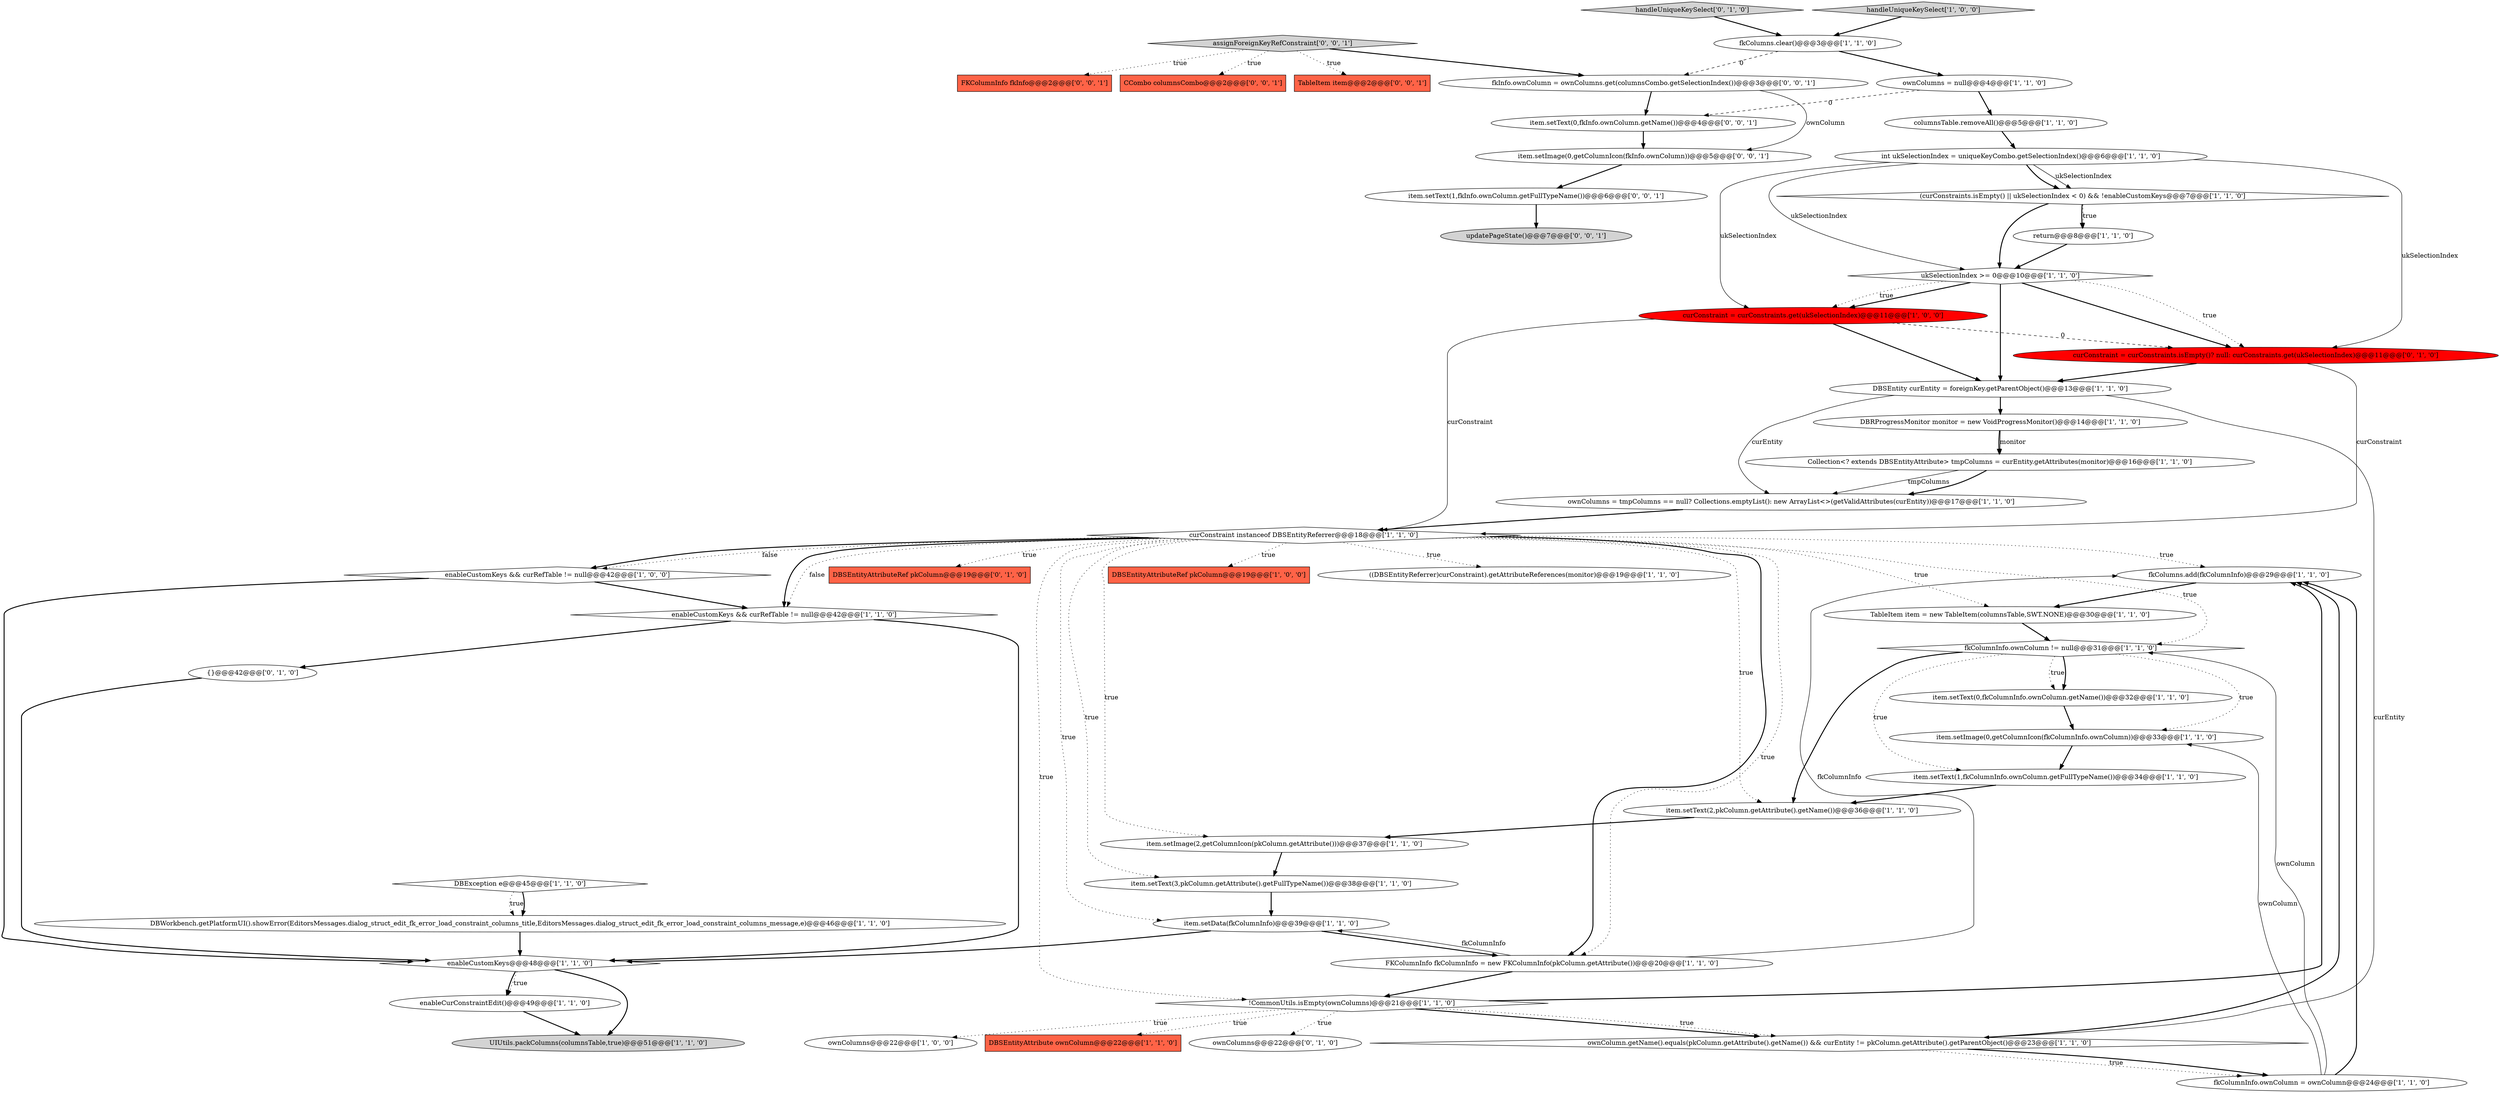 digraph {
33 [style = filled, label = "enableCustomKeys@@@48@@@['1', '1', '0']", fillcolor = white, shape = diamond image = "AAA0AAABBB1BBB"];
44 [style = filled, label = "item.setImage(0,getColumnIcon(fkInfo.ownColumn))@@@5@@@['0', '0', '1']", fillcolor = white, shape = ellipse image = "AAA0AAABBB3BBB"];
15 [style = filled, label = "columnsTable.removeAll()@@@5@@@['1', '1', '0']", fillcolor = white, shape = ellipse image = "AAA0AAABBB1BBB"];
17 [style = filled, label = "(curConstraints.isEmpty() || ukSelectionIndex < 0) && !enableCustomKeys@@@7@@@['1', '1', '0']", fillcolor = white, shape = diamond image = "AAA0AAABBB1BBB"];
27 [style = filled, label = "DBSEntity curEntity = foreignKey.getParentObject()@@@13@@@['1', '1', '0']", fillcolor = white, shape = ellipse image = "AAA0AAABBB1BBB"];
49 [style = filled, label = "item.setText(1,fkInfo.ownColumn.getFullTypeName())@@@6@@@['0', '0', '1']", fillcolor = white, shape = ellipse image = "AAA0AAABBB3BBB"];
35 [style = filled, label = "fkColumns.add(fkColumnInfo)@@@29@@@['1', '1', '0']", fillcolor = white, shape = ellipse image = "AAA0AAABBB1BBB"];
2 [style = filled, label = "DBException e@@@45@@@['1', '1', '0']", fillcolor = white, shape = diamond image = "AAA0AAABBB1BBB"];
5 [style = filled, label = "item.setImage(2,getColumnIcon(pkColumn.getAttribute()))@@@37@@@['1', '1', '0']", fillcolor = white, shape = ellipse image = "AAA0AAABBB1BBB"];
52 [style = filled, label = "assignForeignKeyRefConstraint['0', '0', '1']", fillcolor = lightgray, shape = diamond image = "AAA0AAABBB3BBB"];
46 [style = filled, label = "fkInfo.ownColumn = ownColumns.get(columnsCombo.getSelectionIndex())@@@3@@@['0', '0', '1']", fillcolor = white, shape = ellipse image = "AAA0AAABBB3BBB"];
40 [style = filled, label = "ownColumns@@@22@@@['0', '1', '0']", fillcolor = white, shape = ellipse image = "AAA0AAABBB2BBB"];
3 [style = filled, label = "!CommonUtils.isEmpty(ownColumns)@@@21@@@['1', '1', '0']", fillcolor = white, shape = diamond image = "AAA0AAABBB1BBB"];
22 [style = filled, label = "return@@@8@@@['1', '1', '0']", fillcolor = white, shape = ellipse image = "AAA0AAABBB1BBB"];
6 [style = filled, label = "item.setImage(0,getColumnIcon(fkColumnInfo.ownColumn))@@@33@@@['1', '1', '0']", fillcolor = white, shape = ellipse image = "AAA0AAABBB1BBB"];
48 [style = filled, label = "item.setText(0,fkInfo.ownColumn.getName())@@@4@@@['0', '0', '1']", fillcolor = white, shape = ellipse image = "AAA0AAABBB3BBB"];
32 [style = filled, label = "item.setText(1,fkColumnInfo.ownColumn.getFullTypeName())@@@34@@@['1', '1', '0']", fillcolor = white, shape = ellipse image = "AAA0AAABBB1BBB"];
43 [style = filled, label = "handleUniqueKeySelect['0', '1', '0']", fillcolor = lightgray, shape = diamond image = "AAA0AAABBB2BBB"];
41 [style = filled, label = "DBSEntityAttributeRef pkColumn@@@19@@@['0', '1', '0']", fillcolor = tomato, shape = box image = "AAA0AAABBB2BBB"];
7 [style = filled, label = "curConstraint = curConstraints.get(ukSelectionIndex)@@@11@@@['1', '0', '0']", fillcolor = red, shape = ellipse image = "AAA1AAABBB1BBB"];
8 [style = filled, label = "DBWorkbench.getPlatformUI().showError(EditorsMessages.dialog_struct_edit_fk_error_load_constraint_columns_title,EditorsMessages.dialog_struct_edit_fk_error_load_constraint_columns_message,e)@@@46@@@['1', '1', '0']", fillcolor = white, shape = ellipse image = "AAA0AAABBB1BBB"];
28 [style = filled, label = "enableCustomKeys && curRefTable != null@@@42@@@['1', '1', '0']", fillcolor = white, shape = diamond image = "AAA0AAABBB1BBB"];
13 [style = filled, label = "ownColumns@@@22@@@['1', '0', '0']", fillcolor = white, shape = ellipse image = "AAA0AAABBB1BBB"];
34 [style = filled, label = "Collection<? extends DBSEntityAttribute> tmpColumns = curEntity.getAttributes(monitor)@@@16@@@['1', '1', '0']", fillcolor = white, shape = ellipse image = "AAA0AAABBB1BBB"];
24 [style = filled, label = "DBSEntityAttribute ownColumn@@@22@@@['1', '1', '0']", fillcolor = tomato, shape = box image = "AAA0AAABBB1BBB"];
14 [style = filled, label = "TableItem item = new TableItem(columnsTable,SWT.NONE)@@@30@@@['1', '1', '0']", fillcolor = white, shape = ellipse image = "AAA0AAABBB1BBB"];
38 [style = filled, label = "item.setText(0,fkColumnInfo.ownColumn.getName())@@@32@@@['1', '1', '0']", fillcolor = white, shape = ellipse image = "AAA0AAABBB1BBB"];
50 [style = filled, label = "updatePageState()@@@7@@@['0', '0', '1']", fillcolor = lightgray, shape = ellipse image = "AAA0AAABBB3BBB"];
42 [style = filled, label = "curConstraint = curConstraints.isEmpty()? null: curConstraints.get(ukSelectionIndex)@@@11@@@['0', '1', '0']", fillcolor = red, shape = ellipse image = "AAA1AAABBB2BBB"];
18 [style = filled, label = "item.setText(2,pkColumn.getAttribute().getName())@@@36@@@['1', '1', '0']", fillcolor = white, shape = ellipse image = "AAA0AAABBB1BBB"];
31 [style = filled, label = "DBRProgressMonitor monitor = new VoidProgressMonitor()@@@14@@@['1', '1', '0']", fillcolor = white, shape = ellipse image = "AAA0AAABBB1BBB"];
39 [style = filled, label = "{}@@@42@@@['0', '1', '0']", fillcolor = white, shape = ellipse image = "AAA0AAABBB2BBB"];
21 [style = filled, label = "DBSEntityAttributeRef pkColumn@@@19@@@['1', '0', '0']", fillcolor = tomato, shape = box image = "AAA0AAABBB1BBB"];
20 [style = filled, label = "ownColumns = null@@@4@@@['1', '1', '0']", fillcolor = white, shape = ellipse image = "AAA0AAABBB1BBB"];
29 [style = filled, label = "((DBSEntityReferrer)curConstraint).getAttributeReferences(monitor)@@@19@@@['1', '1', '0']", fillcolor = white, shape = ellipse image = "AAA0AAABBB1BBB"];
10 [style = filled, label = "curConstraint instanceof DBSEntityReferrer@@@18@@@['1', '1', '0']", fillcolor = white, shape = diamond image = "AAA0AAABBB1BBB"];
26 [style = filled, label = "fkColumnInfo.ownColumn = ownColumn@@@24@@@['1', '1', '0']", fillcolor = white, shape = ellipse image = "AAA0AAABBB1BBB"];
37 [style = filled, label = "ownColumns = tmpColumns == null? Collections.emptyList(): new ArrayList<>(getValidAttributes(curEntity))@@@17@@@['1', '1', '0']", fillcolor = white, shape = ellipse image = "AAA0AAABBB1BBB"];
9 [style = filled, label = "int ukSelectionIndex = uniqueKeyCombo.getSelectionIndex()@@@6@@@['1', '1', '0']", fillcolor = white, shape = ellipse image = "AAA0AAABBB1BBB"];
11 [style = filled, label = "FKColumnInfo fkColumnInfo = new FKColumnInfo(pkColumn.getAttribute())@@@20@@@['1', '1', '0']", fillcolor = white, shape = ellipse image = "AAA0AAABBB1BBB"];
12 [style = filled, label = "item.setData(fkColumnInfo)@@@39@@@['1', '1', '0']", fillcolor = white, shape = ellipse image = "AAA0AAABBB1BBB"];
16 [style = filled, label = "fkColumnInfo.ownColumn != null@@@31@@@['1', '1', '0']", fillcolor = white, shape = diamond image = "AAA0AAABBB1BBB"];
30 [style = filled, label = "enableCurConstraintEdit()@@@49@@@['1', '1', '0']", fillcolor = white, shape = ellipse image = "AAA0AAABBB1BBB"];
19 [style = filled, label = "enableCustomKeys && curRefTable != null@@@42@@@['1', '0', '0']", fillcolor = white, shape = diamond image = "AAA0AAABBB1BBB"];
51 [style = filled, label = "TableItem item@@@2@@@['0', '0', '1']", fillcolor = tomato, shape = box image = "AAA0AAABBB3BBB"];
1 [style = filled, label = "item.setText(3,pkColumn.getAttribute().getFullTypeName())@@@38@@@['1', '1', '0']", fillcolor = white, shape = ellipse image = "AAA0AAABBB1BBB"];
45 [style = filled, label = "FKColumnInfo fkInfo@@@2@@@['0', '0', '1']", fillcolor = tomato, shape = box image = "AAA0AAABBB3BBB"];
47 [style = filled, label = "CCombo columnsCombo@@@2@@@['0', '0', '1']", fillcolor = tomato, shape = box image = "AAA0AAABBB3BBB"];
0 [style = filled, label = "handleUniqueKeySelect['1', '0', '0']", fillcolor = lightgray, shape = diamond image = "AAA0AAABBB1BBB"];
25 [style = filled, label = "ukSelectionIndex >= 0@@@10@@@['1', '1', '0']", fillcolor = white, shape = diamond image = "AAA0AAABBB1BBB"];
4 [style = filled, label = "ownColumn.getName().equals(pkColumn.getAttribute().getName()) && curEntity != pkColumn.getAttribute().getParentObject()@@@23@@@['1', '1', '0']", fillcolor = white, shape = diamond image = "AAA0AAABBB1BBB"];
36 [style = filled, label = "fkColumns.clear()@@@3@@@['1', '1', '0']", fillcolor = white, shape = ellipse image = "AAA0AAABBB1BBB"];
23 [style = filled, label = "UIUtils.packColumns(columnsTable,true)@@@51@@@['1', '1', '0']", fillcolor = lightgray, shape = ellipse image = "AAA0AAABBB1BBB"];
17->25 [style = bold, label=""];
10->19 [style = bold, label=""];
10->3 [style = dotted, label="true"];
10->19 [style = dotted, label="false"];
52->51 [style = dotted, label="true"];
46->48 [style = bold, label=""];
3->40 [style = dotted, label="true"];
3->4 [style = bold, label=""];
36->20 [style = bold, label=""];
26->16 [style = solid, label="ownColumn"];
10->29 [style = dotted, label="true"];
7->42 [style = dashed, label="0"];
3->35 [style = bold, label=""];
16->6 [style = dotted, label="true"];
26->35 [style = bold, label=""];
9->42 [style = solid, label="ukSelectionIndex"];
1->12 [style = bold, label=""];
16->32 [style = dotted, label="true"];
19->28 [style = bold, label=""];
32->18 [style = bold, label=""];
10->1 [style = dotted, label="true"];
16->38 [style = dotted, label="true"];
20->15 [style = bold, label=""];
10->16 [style = dotted, label="true"];
2->8 [style = dotted, label="true"];
10->11 [style = bold, label=""];
6->32 [style = bold, label=""];
14->16 [style = bold, label=""];
10->18 [style = dotted, label="true"];
22->25 [style = bold, label=""];
31->34 [style = solid, label="monitor"];
12->11 [style = bold, label=""];
27->31 [style = bold, label=""];
9->17 [style = bold, label=""];
20->48 [style = dashed, label="0"];
48->44 [style = bold, label=""];
44->49 [style = bold, label=""];
25->7 [style = bold, label=""];
26->6 [style = solid, label="ownColumn"];
0->36 [style = bold, label=""];
38->6 [style = bold, label=""];
33->23 [style = bold, label=""];
25->27 [style = bold, label=""];
5->1 [style = bold, label=""];
36->46 [style = dashed, label="0"];
52->45 [style = dotted, label="true"];
25->42 [style = dotted, label="true"];
15->9 [style = bold, label=""];
12->33 [style = bold, label=""];
33->30 [style = bold, label=""];
4->26 [style = dotted, label="true"];
10->28 [style = dotted, label="false"];
19->33 [style = bold, label=""];
8->33 [style = bold, label=""];
16->18 [style = bold, label=""];
52->46 [style = bold, label=""];
37->10 [style = bold, label=""];
28->39 [style = bold, label=""];
27->4 [style = solid, label="curEntity"];
43->36 [style = bold, label=""];
11->12 [style = solid, label="fkColumnInfo"];
10->41 [style = dotted, label="true"];
35->14 [style = bold, label=""];
7->10 [style = solid, label="curConstraint"];
10->35 [style = dotted, label="true"];
49->50 [style = bold, label=""];
31->34 [style = bold, label=""];
3->24 [style = dotted, label="true"];
39->33 [style = bold, label=""];
25->7 [style = dotted, label="true"];
9->7 [style = solid, label="ukSelectionIndex"];
11->3 [style = bold, label=""];
10->11 [style = dotted, label="true"];
25->42 [style = bold, label=""];
17->22 [style = dotted, label="true"];
42->27 [style = bold, label=""];
52->47 [style = dotted, label="true"];
3->13 [style = dotted, label="true"];
11->35 [style = solid, label="fkColumnInfo"];
4->35 [style = bold, label=""];
10->12 [style = dotted, label="true"];
10->28 [style = bold, label=""];
34->37 [style = solid, label="tmpColumns"];
46->44 [style = solid, label="ownColumn"];
30->23 [style = bold, label=""];
4->26 [style = bold, label=""];
3->4 [style = dotted, label="true"];
17->22 [style = bold, label=""];
10->5 [style = dotted, label="true"];
33->30 [style = dotted, label="true"];
42->10 [style = solid, label="curConstraint"];
10->14 [style = dotted, label="true"];
9->25 [style = solid, label="ukSelectionIndex"];
28->33 [style = bold, label=""];
27->37 [style = solid, label="curEntity"];
34->37 [style = bold, label=""];
18->5 [style = bold, label=""];
9->17 [style = solid, label="ukSelectionIndex"];
7->27 [style = bold, label=""];
10->21 [style = dotted, label="true"];
16->38 [style = bold, label=""];
2->8 [style = bold, label=""];
}

